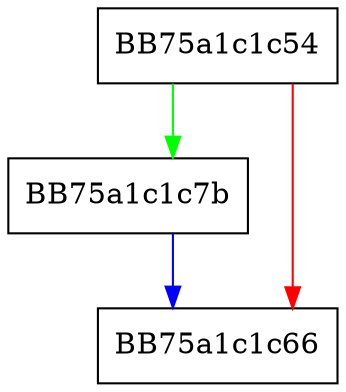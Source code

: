 digraph ResetNetvmVMM {
  node [shape="box"];
  graph [splines=ortho];
  BB75a1c1c54 -> BB75a1c1c7b [color="green"];
  BB75a1c1c54 -> BB75a1c1c66 [color="red"];
  BB75a1c1c7b -> BB75a1c1c66 [color="blue"];
}